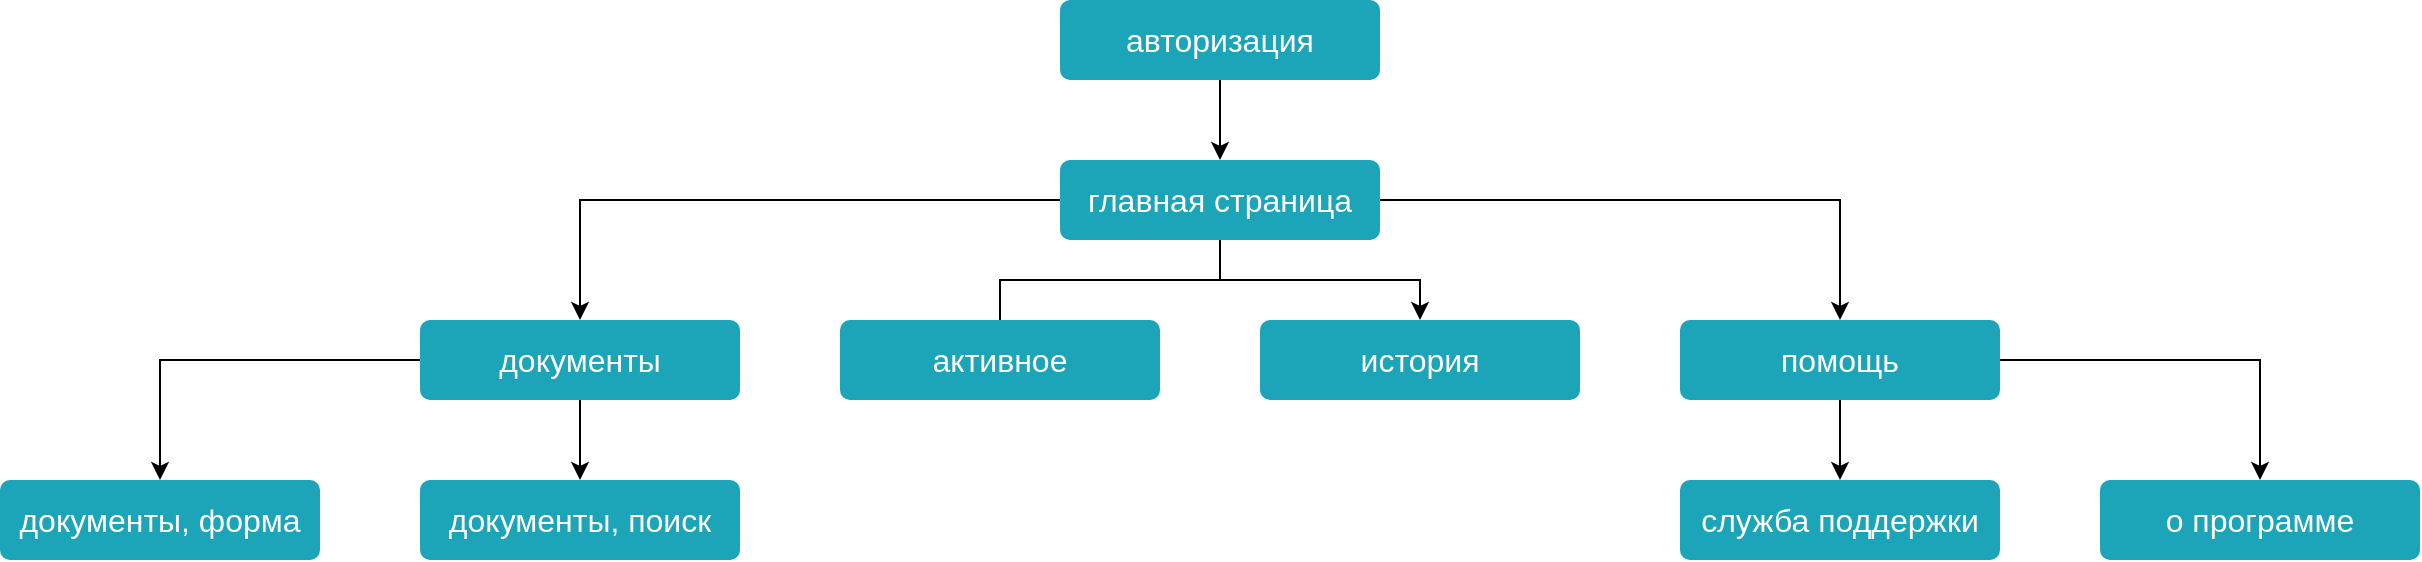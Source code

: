<mxfile version="20.3.0" type="device" pages="4"><diagram id="qqBoPskS1Pm4w6kApWHN" name="структура"><mxGraphModel dx="3095" dy="1254" grid="1" gridSize="10" guides="1" tooltips="1" connect="1" arrows="1" fold="1" page="1" pageScale="1" pageWidth="1169" pageHeight="827" math="0" shadow="0"><root><mxCell id="0"/><mxCell id="1" parent="0"/><mxCell id="UUxPNkXbZXMpqMQuNnV1-1" value="активное" parent="0"/><mxCell id="DI6WJkK1PgKbb--yefOs-13" value="" style="edgeStyle=orthogonalEdgeStyle;rounded=0;orthogonalLoop=1;jettySize=auto;html=1;" edge="1" parent="UUxPNkXbZXMpqMQuNnV1-1" source="DI6WJkK1PgKbb--yefOs-2" target="DI6WJkK1PgKbb--yefOs-4"><mxGeometry relative="1" as="geometry"/></mxCell><mxCell id="DI6WJkK1PgKbb--yefOs-2" value="авторизация" style="html=1;shadow=0;dashed=0;shape=mxgraph.bootstrap.rrect;rSize=5;strokeColor=none;strokeWidth=1;fillColor=#1CA5B8;fontColor=#FFFFFF;whiteSpace=wrap;align=center;verticalAlign=middle;spacingLeft=0;fontStyle=0;fontSize=16;spacing=5;" vertex="1" parent="UUxPNkXbZXMpqMQuNnV1-1"><mxGeometry x="460" y="120" width="160" height="40" as="geometry"/></mxCell><mxCell id="DI6WJkK1PgKbb--yefOs-14" value="" style="edgeStyle=orthogonalEdgeStyle;rounded=0;orthogonalLoop=1;jettySize=auto;html=1;" edge="1" parent="UUxPNkXbZXMpqMQuNnV1-1" source="DI6WJkK1PgKbb--yefOs-4" target="DI6WJkK1PgKbb--yefOs-6"><mxGeometry relative="1" as="geometry"/></mxCell><mxCell id="DI6WJkK1PgKbb--yefOs-15" style="edgeStyle=orthogonalEdgeStyle;rounded=0;orthogonalLoop=1;jettySize=auto;html=1;entryX=0.5;entryY=0.25;entryDx=0;entryDy=0;entryPerimeter=0;" edge="1" parent="UUxPNkXbZXMpqMQuNnV1-1" source="DI6WJkK1PgKbb--yefOs-4" target="DI6WJkK1PgKbb--yefOs-7"><mxGeometry relative="1" as="geometry"/></mxCell><mxCell id="DI6WJkK1PgKbb--yefOs-16" style="edgeStyle=orthogonalEdgeStyle;rounded=0;orthogonalLoop=1;jettySize=auto;html=1;" edge="1" parent="UUxPNkXbZXMpqMQuNnV1-1" source="DI6WJkK1PgKbb--yefOs-4" target="DI6WJkK1PgKbb--yefOs-8"><mxGeometry relative="1" as="geometry"/></mxCell><mxCell id="DI6WJkK1PgKbb--yefOs-17" style="edgeStyle=orthogonalEdgeStyle;rounded=0;orthogonalLoop=1;jettySize=auto;html=1;" edge="1" parent="UUxPNkXbZXMpqMQuNnV1-1" source="DI6WJkK1PgKbb--yefOs-4" target="DI6WJkK1PgKbb--yefOs-5"><mxGeometry relative="1" as="geometry"/></mxCell><mxCell id="DI6WJkK1PgKbb--yefOs-4" value="главная страница" style="html=1;shadow=0;dashed=0;shape=mxgraph.bootstrap.rrect;rSize=5;strokeColor=none;strokeWidth=1;fillColor=#1CA5B8;fontColor=#FFFFFF;whiteSpace=wrap;align=center;verticalAlign=middle;spacingLeft=0;fontStyle=0;fontSize=16;spacing=5;" vertex="1" parent="UUxPNkXbZXMpqMQuNnV1-1"><mxGeometry x="460" y="200" width="160" height="40" as="geometry"/></mxCell><mxCell id="DI6WJkK1PgKbb--yefOs-19" style="edgeStyle=orthogonalEdgeStyle;rounded=0;orthogonalLoop=1;jettySize=auto;html=1;entryX=0.5;entryY=0;entryDx=0;entryDy=0;entryPerimeter=0;" edge="1" parent="UUxPNkXbZXMpqMQuNnV1-1" source="DI6WJkK1PgKbb--yefOs-5" target="DI6WJkK1PgKbb--yefOs-9"><mxGeometry relative="1" as="geometry"/></mxCell><mxCell id="DI6WJkK1PgKbb--yefOs-20" style="edgeStyle=orthogonalEdgeStyle;rounded=0;orthogonalLoop=1;jettySize=auto;html=1;" edge="1" parent="UUxPNkXbZXMpqMQuNnV1-1" source="DI6WJkK1PgKbb--yefOs-5" target="DI6WJkK1PgKbb--yefOs-10"><mxGeometry relative="1" as="geometry"/></mxCell><mxCell id="DI6WJkK1PgKbb--yefOs-5" value="помощь" style="html=1;shadow=0;dashed=0;shape=mxgraph.bootstrap.rrect;rSize=5;strokeColor=none;strokeWidth=1;fillColor=#1CA5B8;fontColor=#FFFFFF;whiteSpace=wrap;align=center;verticalAlign=middle;spacingLeft=0;fontStyle=0;fontSize=16;spacing=5;" vertex="1" parent="UUxPNkXbZXMpqMQuNnV1-1"><mxGeometry x="770" y="280" width="160" height="40" as="geometry"/></mxCell><mxCell id="DI6WJkK1PgKbb--yefOs-6" value="история" style="html=1;shadow=0;dashed=0;shape=mxgraph.bootstrap.rrect;rSize=5;strokeColor=none;strokeWidth=1;fillColor=#1CA5B8;fontColor=#FFFFFF;whiteSpace=wrap;align=center;verticalAlign=middle;spacingLeft=0;fontStyle=0;fontSize=16;spacing=5;" vertex="1" parent="UUxPNkXbZXMpqMQuNnV1-1"><mxGeometry x="560" y="280" width="160" height="40" as="geometry"/></mxCell><mxCell id="DI6WJkK1PgKbb--yefOs-7" value="активное" style="html=1;shadow=0;dashed=0;shape=mxgraph.bootstrap.rrect;rSize=5;strokeColor=none;strokeWidth=1;fillColor=#1CA5B8;fontColor=#FFFFFF;whiteSpace=wrap;align=center;verticalAlign=middle;spacingLeft=0;fontStyle=0;fontSize=16;spacing=5;" vertex="1" parent="UUxPNkXbZXMpqMQuNnV1-1"><mxGeometry x="350" y="280" width="160" height="40" as="geometry"/></mxCell><mxCell id="DI6WJkK1PgKbb--yefOs-21" style="edgeStyle=orthogonalEdgeStyle;rounded=0;orthogonalLoop=1;jettySize=auto;html=1;" edge="1" parent="UUxPNkXbZXMpqMQuNnV1-1" source="DI6WJkK1PgKbb--yefOs-8" target="DI6WJkK1PgKbb--yefOs-11"><mxGeometry relative="1" as="geometry"/></mxCell><mxCell id="DI6WJkK1PgKbb--yefOs-22" style="edgeStyle=orthogonalEdgeStyle;rounded=0;orthogonalLoop=1;jettySize=auto;html=1;" edge="1" parent="UUxPNkXbZXMpqMQuNnV1-1" source="DI6WJkK1PgKbb--yefOs-8" target="DI6WJkK1PgKbb--yefOs-12"><mxGeometry relative="1" as="geometry"/></mxCell><mxCell id="DI6WJkK1PgKbb--yefOs-8" value="документы" style="html=1;shadow=0;dashed=0;shape=mxgraph.bootstrap.rrect;rSize=5;strokeColor=none;strokeWidth=1;fillColor=#1CA5B8;fontColor=#FFFFFF;whiteSpace=wrap;align=center;verticalAlign=middle;spacingLeft=0;fontStyle=0;fontSize=16;spacing=5;" vertex="1" parent="UUxPNkXbZXMpqMQuNnV1-1"><mxGeometry x="140" y="280" width="160" height="40" as="geometry"/></mxCell><mxCell id="DI6WJkK1PgKbb--yefOs-9" value="служба поддержки" style="html=1;shadow=0;dashed=0;shape=mxgraph.bootstrap.rrect;rSize=5;strokeColor=none;strokeWidth=1;fillColor=#1CA5B8;fontColor=#FFFFFF;whiteSpace=wrap;align=center;verticalAlign=middle;spacingLeft=0;fontStyle=0;fontSize=16;spacing=5;" vertex="1" parent="UUxPNkXbZXMpqMQuNnV1-1"><mxGeometry x="770" y="360" width="160" height="40" as="geometry"/></mxCell><mxCell id="DI6WJkK1PgKbb--yefOs-10" value="о программе" style="html=1;shadow=0;dashed=0;shape=mxgraph.bootstrap.rrect;rSize=5;strokeColor=none;strokeWidth=1;fillColor=#1CA5B8;fontColor=#FFFFFF;whiteSpace=wrap;align=center;verticalAlign=middle;spacingLeft=0;fontStyle=0;fontSize=16;spacing=5;" vertex="1" parent="UUxPNkXbZXMpqMQuNnV1-1"><mxGeometry x="980" y="360" width="160" height="40" as="geometry"/></mxCell><mxCell id="DI6WJkK1PgKbb--yefOs-11" value="документы, поиск" style="html=1;shadow=0;dashed=0;shape=mxgraph.bootstrap.rrect;rSize=5;strokeColor=none;strokeWidth=1;fillColor=#1CA5B8;fontColor=#FFFFFF;whiteSpace=wrap;align=center;verticalAlign=middle;spacingLeft=0;fontStyle=0;fontSize=16;spacing=5;" vertex="1" parent="UUxPNkXbZXMpqMQuNnV1-1"><mxGeometry x="140" y="360" width="160" height="40" as="geometry"/></mxCell><mxCell id="DI6WJkK1PgKbb--yefOs-12" value="документы, форма" style="html=1;shadow=0;dashed=0;shape=mxgraph.bootstrap.rrect;rSize=5;strokeColor=none;strokeWidth=1;fillColor=#1CA5B8;fontColor=#FFFFFF;whiteSpace=wrap;align=center;verticalAlign=middle;spacingLeft=0;fontStyle=0;fontSize=16;spacing=5;" vertex="1" parent="UUxPNkXbZXMpqMQuNnV1-1"><mxGeometry x="-70" y="360" width="160" height="40" as="geometry"/></mxCell></root></mxGraphModel></diagram><diagram id="OkmPxzMBkg4cP26xKXwC" name="Все блоки программы"><mxGraphModel dx="1348" dy="878" grid="1" gridSize="10" guides="1" tooltips="1" connect="1" arrows="1" fold="1" page="1" pageScale="1" pageWidth="1169" pageHeight="827" background="#FFFFFF" math="0" shadow="0"><root><mxCell id="0"/><mxCell id="1" style="" parent="0"/><mxCell id="EkNfR-dcNrT0VsUztw0i-1" value="Страница авторизации" style="swimlane;html=1;fontStyle=1;childLayout=stackLayout;horizontal=1;startSize=26;horizontalStack=0;resizeParent=1;resizeLast=0;collapsible=1;marginBottom=0;swimlaneFillColor=#ffffff;align=center;rounded=1;shadow=0;comic=0;labelBackgroundColor=none;strokeWidth=1;fontFamily=Verdana;fontSize=12;fillColor=#000000;fontColor=#ffffff;strokeColor=#432D57;arcSize=21;sketch=0;glass=0;" parent="1" vertex="1"><mxGeometry x="10" y="40" width="170" height="104" as="geometry"><mxRectangle x="350" y="189.95" width="190" height="30" as="alternateBounds"/></mxGeometry></mxCell><mxCell id="EkNfR-dcNrT0VsUztw0i-2" value="войти" style="text;html=1;strokeColor=#d79b00;fillColor=#ffcd28;spacingLeft=4;spacingRight=4;whiteSpace=wrap;overflow=hidden;rotatable=0;points=[[0,0.5],[1,0.5]];portConstraint=eastwest;gradientColor=#ffa500;rounded=0;" parent="EkNfR-dcNrT0VsUztw0i-1" vertex="1"><mxGeometry y="26" width="170" height="26" as="geometry"/></mxCell><mxCell id="EkNfR-dcNrT0VsUztw0i-3" value="зарегистрироваться" style="text;html=1;strokeColor=#d79b00;fillColor=#ffcd28;spacingLeft=4;spacingRight=4;whiteSpace=wrap;overflow=hidden;rotatable=0;points=[[0,0.5],[1,0.5]];portConstraint=eastwest;gradientColor=#ffa500;rounded=0;" parent="EkNfR-dcNrT0VsUztw0i-1" vertex="1"><mxGeometry y="52" width="170" height="26" as="geometry"/></mxCell><mxCell id="EkNfR-dcNrT0VsUztw0i-4" value="о программе" style="text;html=1;strokeColor=#d79b00;fillColor=#ffcd28;spacingLeft=4;spacingRight=4;whiteSpace=wrap;overflow=hidden;rotatable=0;points=[[0,0.5],[1,0.5]];portConstraint=eastwest;gradientColor=#ffa500;rounded=1;" parent="EkNfR-dcNrT0VsUztw0i-1" vertex="1"><mxGeometry y="78" width="170" height="26" as="geometry"/></mxCell><mxCell id="EkNfR-dcNrT0VsUztw0i-5" value="Регистрация" style="swimlane;html=1;fontStyle=1;childLayout=stackLayout;horizontal=1;startSize=26;horizontalStack=0;resizeParent=1;resizeLast=0;collapsible=1;marginBottom=0;swimlaneFillColor=#ffffff;align=center;rounded=1;shadow=0;comic=0;labelBackgroundColor=none;strokeWidth=1;fontFamily=Verdana;fontSize=12;fillColor=#000000;fontColor=#ffffff;strokeColor=#6F0000;" parent="1" vertex="1"><mxGeometry x="480" y="38" width="170" height="156" as="geometry"><mxRectangle x="370" y="140" width="130" height="30" as="alternateBounds"/></mxGeometry></mxCell><mxCell id="EkNfR-dcNrT0VsUztw0i-6" value="ФИО" style="text;html=1;strokeColor=#3A5431;fillColor=#6d8764;spacingLeft=4;spacingRight=4;whiteSpace=wrap;overflow=hidden;rotatable=0;points=[[0,0.5],[1,0.5]];portConstraint=eastwest;fontColor=#000000;" parent="EkNfR-dcNrT0VsUztw0i-5" vertex="1"><mxGeometry y="26" width="170" height="26" as="geometry"/></mxCell><mxCell id="EkNfR-dcNrT0VsUztw0i-7" value="Подразделение" style="text;html=1;strokeColor=#3A5431;fillColor=#6d8764;spacingLeft=4;spacingRight=4;whiteSpace=wrap;overflow=hidden;rotatable=0;points=[[0,0.5],[1,0.5]];portConstraint=eastwest;fontColor=#000000;" parent="EkNfR-dcNrT0VsUztw0i-5" vertex="1"><mxGeometry y="52" width="170" height="26" as="geometry"/></mxCell><mxCell id="EkNfR-dcNrT0VsUztw0i-8" value="доп.данные" style="text;html=1;strokeColor=#3A5431;fillColor=#6d8764;spacingLeft=4;spacingRight=4;whiteSpace=wrap;overflow=hidden;rotatable=0;points=[[0,0.5],[1,0.5]];portConstraint=eastwest;fontColor=#000000;" parent="EkNfR-dcNrT0VsUztw0i-5" vertex="1"><mxGeometry y="78" width="170" height="26" as="geometry"/></mxCell><mxCell id="EkNfR-dcNrT0VsUztw0i-9" value="отправить" style="text;html=1;strokeColor=#d79b00;fillColor=#ffcd28;spacingLeft=4;spacingRight=4;whiteSpace=wrap;overflow=hidden;rotatable=0;points=[[0,0.5],[1,0.5]];portConstraint=eastwest;gradientColor=#ffa500;rounded=1;" parent="EkNfR-dcNrT0VsUztw0i-5" vertex="1"><mxGeometry y="104" width="170" height="26" as="geometry"/></mxCell><mxCell id="EkNfR-dcNrT0VsUztw0i-10" value="назад" style="text;html=1;strokeColor=#d79b00;fillColor=#ffcd28;spacingLeft=4;spacingRight=4;whiteSpace=wrap;overflow=hidden;rotatable=0;points=[[0,0.5],[1,0.5]];portConstraint=eastwest;gradientColor=#ffa500;" parent="EkNfR-dcNrT0VsUztw0i-5" vertex="1"><mxGeometry y="130" width="170" height="26" as="geometry"/></mxCell><mxCell id="EkNfR-dcNrT0VsUztw0i-11" value="Войти" style="swimlane;html=1;fontStyle=1;childLayout=stackLayout;horizontal=1;startSize=26;fillColor=#000000;horizontalStack=0;resizeParent=1;resizeLast=0;collapsible=1;marginBottom=0;swimlaneFillColor=#ffffff;align=center;rounded=1;shadow=0;comic=0;labelBackgroundColor=none;strokeWidth=1;fontFamily=Verdana;fontSize=12;fontColor=#ffffff;strokeColor=#432D57;" parent="1" vertex="1"><mxGeometry x="260" y="40" width="170" height="154" as="geometry"/></mxCell><mxCell id="EkNfR-dcNrT0VsUztw0i-12" value="логин" style="text;html=1;strokeColor=#3A5431;fillColor=#6d8764;spacingLeft=4;spacingRight=4;whiteSpace=wrap;overflow=hidden;rotatable=0;points=[[0,0.5],[1,0.5]];portConstraint=eastwest;fontColor=#000000;" parent="EkNfR-dcNrT0VsUztw0i-11" vertex="1"><mxGeometry y="26" width="170" height="26" as="geometry"/></mxCell><mxCell id="EkNfR-dcNrT0VsUztw0i-13" value="пароль" style="text;html=1;strokeColor=#3A5431;fillColor=#6d8764;spacingLeft=4;spacingRight=4;whiteSpace=wrap;overflow=hidden;rotatable=0;points=[[0,0.5],[1,0.5]];portConstraint=eastwest;fontColor=#000000;" parent="EkNfR-dcNrT0VsUztw0i-11" vertex="1"><mxGeometry y="52" width="170" height="28" as="geometry"/></mxCell><mxCell id="EkNfR-dcNrT0VsUztw0i-14" value="войти" style="text;html=1;strokeColor=#d79b00;fillColor=#ffcd28;spacingLeft=4;spacingRight=4;whiteSpace=wrap;overflow=hidden;rotatable=0;points=[[0,0.5],[1,0.5]];portConstraint=eastwest;gradientColor=#ffa500;" parent="EkNfR-dcNrT0VsUztw0i-11" vertex="1"><mxGeometry y="80" width="170" height="24" as="geometry"/></mxCell><mxCell id="EkNfR-dcNrT0VsUztw0i-15" value="восстановить доступ" style="text;html=1;strokeColor=#d79b00;fillColor=#ffcd28;spacingLeft=4;spacingRight=4;whiteSpace=wrap;overflow=hidden;rotatable=0;points=[[0,0.5],[1,0.5]];portConstraint=eastwest;gradientColor=#ffa500;rounded=1;" parent="EkNfR-dcNrT0VsUztw0i-11" vertex="1"><mxGeometry y="104" width="170" height="24" as="geometry"/></mxCell><mxCell id="EkNfR-dcNrT0VsUztw0i-16" value="назад" style="text;html=1;strokeColor=#d79b00;fillColor=#ffcd28;spacingLeft=4;spacingRight=4;whiteSpace=wrap;overflow=hidden;rotatable=0;points=[[0,0.5],[1,0.5]];portConstraint=eastwest;gradientColor=#ffa500;" parent="EkNfR-dcNrT0VsUztw0i-11" vertex="1"><mxGeometry y="128" width="170" height="26" as="geometry"/></mxCell><mxCell id="EkNfR-dcNrT0VsUztw0i-17" value="О программе" style="swimlane;html=1;fontStyle=1;childLayout=stackLayout;horizontal=1;startSize=26;fillColor=#000000;horizontalStack=0;resizeParent=1;resizeLast=0;collapsible=1;marginBottom=0;swimlaneFillColor=#ffffff;align=center;rounded=1;shadow=0;comic=0;labelBackgroundColor=none;strokeWidth=1;fontFamily=Verdana;fontSize=12;fontColor=#ffffff;strokeColor=#432D57;" parent="1" vertex="1"><mxGeometry x="690" y="40" width="170" height="104" as="geometry"/></mxCell><mxCell id="EkNfR-dcNrT0VsUztw0i-18" value="описание программы" style="text;html=1;strokeColor=#3A5431;fillColor=#6d8764;spacingLeft=4;spacingRight=4;whiteSpace=wrap;overflow=hidden;rotatable=0;points=[[0,0.5],[1,0.5]];portConstraint=eastwest;fontColor=#000000;" parent="EkNfR-dcNrT0VsUztw0i-17" vertex="1"><mxGeometry y="26" width="170" height="26" as="geometry"/></mxCell><mxCell id="EkNfR-dcNrT0VsUztw0i-19" value="поддержка" style="text;html=1;strokeColor=#d79b00;fillColor=#ffcd28;spacingLeft=4;spacingRight=4;whiteSpace=wrap;overflow=hidden;rotatable=0;points=[[0,0.5],[1,0.5]];portConstraint=eastwest;gradientColor=#ffa500;rounded=0;" parent="EkNfR-dcNrT0VsUztw0i-17" vertex="1"><mxGeometry y="52" width="170" height="26" as="geometry"/></mxCell><mxCell id="EkNfR-dcNrT0VsUztw0i-20" value="назад" style="text;html=1;strokeColor=#d79b00;fillColor=#ffcd28;spacingLeft=4;spacingRight=4;whiteSpace=wrap;overflow=hidden;rotatable=0;points=[[0,0.5],[1,0.5]];portConstraint=eastwest;gradientColor=#ffa500;rounded=1;" parent="EkNfR-dcNrT0VsUztw0i-17" vertex="1"><mxGeometry y="78" width="170" height="26" as="geometry"/></mxCell><mxCell id="EkNfR-dcNrT0VsUztw0i-21" value="Главная страница" style="swimlane;html=1;fontStyle=1;childLayout=stackLayout;horizontal=1;startSize=26;fillColor=#000000;horizontalStack=0;resizeParent=1;resizeLast=0;collapsible=1;marginBottom=0;swimlaneFillColor=#ffffff;align=center;rounded=1;shadow=0;comic=0;labelBackgroundColor=none;strokeWidth=1;fontFamily=Verdana;fontSize=12;fontColor=#ffffff;strokeColor=#432D57;" parent="1" vertex="1"><mxGeometry x="310" y="516" width="170" height="156" as="geometry"><mxRectangle x="150" y="300" width="160" height="30" as="alternateBounds"/></mxGeometry></mxCell><mxCell id="EkNfR-dcNrT0VsUztw0i-22" value="профиль" style="text;html=1;strokeColor=#3A5431;fillColor=#6d8764;spacingLeft=4;spacingRight=4;whiteSpace=wrap;overflow=hidden;rotatable=0;points=[[0,0.5],[1,0.5]];portConstraint=eastwest;fontColor=#000000;" parent="EkNfR-dcNrT0VsUztw0i-21" vertex="1"><mxGeometry y="26" width="170" height="26" as="geometry"/></mxCell><mxCell id="EkNfR-dcNrT0VsUztw0i-23" value="свернуть профиль" style="text;html=1;strokeColor=#d79b00;fillColor=#ffcd28;spacingLeft=4;spacingRight=4;whiteSpace=wrap;overflow=hidden;rotatable=0;points=[[0,0.5],[1,0.5]];portConstraint=eastwest;gradientColor=#ffa500;" parent="EkNfR-dcNrT0VsUztw0i-21" vertex="1"><mxGeometry y="52" width="170" height="26" as="geometry"/></mxCell><mxCell id="EkNfR-dcNrT0VsUztw0i-24" value="создать" style="text;html=1;strokeColor=#d79b00;fillColor=#ffcd28;spacingLeft=4;spacingRight=4;whiteSpace=wrap;overflow=hidden;rotatable=0;points=[[0,0.5],[1,0.5]];portConstraint=eastwest;gradientColor=#ffa500;" parent="EkNfR-dcNrT0VsUztw0i-21" vertex="1"><mxGeometry y="78" width="170" height="26" as="geometry"/></mxCell><mxCell id="EkNfR-dcNrT0VsUztw0i-25" value="активное" style="text;html=1;strokeColor=#d79b00;fillColor=#ffcd28;spacingLeft=4;spacingRight=4;whiteSpace=wrap;overflow=hidden;rotatable=0;points=[[0,0.5],[1,0.5]];portConstraint=eastwest;gradientColor=#ffa500;" parent="EkNfR-dcNrT0VsUztw0i-21" vertex="1"><mxGeometry y="104" width="170" height="26" as="geometry"/></mxCell><mxCell id="EkNfR-dcNrT0VsUztw0i-26" value="архив" style="text;html=1;strokeColor=#d79b00;fillColor=#ffcd28;spacingLeft=4;spacingRight=4;whiteSpace=wrap;overflow=hidden;rotatable=0;points=[[0,0.5],[1,0.5]];portConstraint=eastwest;gradientColor=#ffa500;rounded=1;" parent="EkNfR-dcNrT0VsUztw0i-21" vertex="1"><mxGeometry y="130" width="170" height="26" as="geometry"/></mxCell><mxCell id="EkNfR-dcNrT0VsUztw0i-27" value="Активное" style="swimlane;html=1;fontStyle=1;childLayout=stackLayout;horizontal=1;startSize=26;fillColor=#000000;horizontalStack=0;resizeParent=1;resizeLast=0;collapsible=1;marginBottom=0;swimlaneFillColor=#ffffff;align=center;rounded=1;shadow=0;comic=0;labelBackgroundColor=none;strokeWidth=1;fontFamily=Verdana;fontSize=12;fontColor=#ffffff;strokeColor=#432D57;" parent="1" vertex="1"><mxGeometry x="515" y="438" width="170" height="130" as="geometry"/></mxCell><mxCell id="EkNfR-dcNrT0VsUztw0i-28" value="профиль" style="text;html=1;strokeColor=#3A5431;fillColor=#6d8764;spacingLeft=4;spacingRight=4;whiteSpace=wrap;overflow=hidden;rotatable=0;points=[[0,0.5],[1,0.5]];portConstraint=eastwest;fontColor=#000000;" parent="EkNfR-dcNrT0VsUztw0i-27" vertex="1"><mxGeometry y="26" width="170" height="26" as="geometry"/></mxCell><mxCell id="EkNfR-dcNrT0VsUztw0i-29" value="свернуть профиль" style="text;html=1;strokeColor=#d79b00;fillColor=#ffcd28;spacingLeft=4;spacingRight=4;whiteSpace=wrap;overflow=hidden;rotatable=0;points=[[0,0.5],[1,0.5]];portConstraint=eastwest;gradientColor=#ffa500;" parent="EkNfR-dcNrT0VsUztw0i-27" vertex="1"><mxGeometry y="52" width="170" height="26" as="geometry"/></mxCell><mxCell id="EkNfR-dcNrT0VsUztw0i-30" value="фильтр-поиск" style="text;html=1;strokeColor=#d79b00;fillColor=#ffcd28;spacingLeft=4;spacingRight=4;whiteSpace=wrap;overflow=hidden;rotatable=0;points=[[0,0.5],[1,0.5]];portConstraint=eastwest;gradientColor=#ffa500;rounded=0;" parent="EkNfR-dcNrT0VsUztw0i-27" vertex="1"><mxGeometry y="78" width="170" height="26" as="geometry"/></mxCell><mxCell id="EkNfR-dcNrT0VsUztw0i-31" value="назад" style="text;html=1;strokeColor=#d79b00;fillColor=#ffcd28;spacingLeft=4;spacingRight=4;whiteSpace=wrap;overflow=hidden;rotatable=0;points=[[0,0.5],[1,0.5]];portConstraint=eastwest;gradientColor=#ffa500;rounded=1;" parent="EkNfR-dcNrT0VsUztw0i-27" vertex="1"><mxGeometry y="104" width="170" height="26" as="geometry"/></mxCell><mxCell id="EkNfR-dcNrT0VsUztw0i-32" value="Архив" style="swimlane;html=1;fontStyle=1;childLayout=stackLayout;horizontal=1;startSize=26;fillColor=#000000;horizontalStack=0;resizeParent=1;resizeLast=0;collapsible=1;marginBottom=0;swimlaneFillColor=#ffffff;align=center;rounded=1;shadow=0;comic=0;labelBackgroundColor=none;strokeWidth=1;fontFamily=Verdana;fontSize=12;fontColor=#ffffff;strokeColor=#432D57;" parent="1" vertex="1"><mxGeometry x="515" y="594" width="170" height="130" as="geometry"/></mxCell><mxCell id="EkNfR-dcNrT0VsUztw0i-33" value="профиль" style="text;html=1;strokeColor=#3A5431;fillColor=#6d8764;spacingLeft=4;spacingRight=4;whiteSpace=wrap;overflow=hidden;rotatable=0;points=[[0,0.5],[1,0.5]];portConstraint=eastwest;fontColor=#000000;" parent="EkNfR-dcNrT0VsUztw0i-32" vertex="1"><mxGeometry y="26" width="170" height="26" as="geometry"/></mxCell><mxCell id="EkNfR-dcNrT0VsUztw0i-34" value="свернуть профиль" style="text;html=1;strokeColor=#d79b00;fillColor=#ffcd28;spacingLeft=4;spacingRight=4;whiteSpace=wrap;overflow=hidden;rotatable=0;points=[[0,0.5],[1,0.5]];portConstraint=eastwest;gradientColor=#ffa500;" parent="EkNfR-dcNrT0VsUztw0i-32" vertex="1"><mxGeometry y="52" width="170" height="26" as="geometry"/></mxCell><mxCell id="EkNfR-dcNrT0VsUztw0i-35" value="фильтр-поиск" style="text;html=1;strokeColor=#d79b00;fillColor=#ffcd28;spacingLeft=4;spacingRight=4;whiteSpace=wrap;overflow=hidden;rotatable=0;points=[[0,0.5],[1,0.5]];portConstraint=eastwest;gradientColor=#ffa500;" parent="EkNfR-dcNrT0VsUztw0i-32" vertex="1"><mxGeometry y="78" width="170" height="26" as="geometry"/></mxCell><mxCell id="EkNfR-dcNrT0VsUztw0i-36" value="назад" style="text;html=1;strokeColor=#d79b00;fillColor=#ffcd28;spacingLeft=4;spacingRight=4;whiteSpace=wrap;overflow=hidden;rotatable=0;points=[[0,0.5],[1,0.5]];portConstraint=eastwest;gradientColor=#ffa500;rounded=1;" parent="EkNfR-dcNrT0VsUztw0i-32" vertex="1"><mxGeometry y="104" width="170" height="26" as="geometry"/></mxCell><mxCell id="EkNfR-dcNrT0VsUztw0i-37" value="Создать" style="swimlane;html=1;fontStyle=1;childLayout=stackLayout;horizontal=1;startSize=26;fillColor=#000000;horizontalStack=0;resizeParent=1;resizeLast=0;collapsible=1;marginBottom=0;swimlaneFillColor=#ffffff;align=center;rounded=1;shadow=0;comic=0;labelBackgroundColor=none;strokeWidth=1;fontFamily=Verdana;fontSize=12;fontColor=#ffffff;strokeColor=#432D57;" parent="1" vertex="1"><mxGeometry x="750" y="480" width="170" height="156" as="geometry"><mxRectangle x="320" y="240" width="100" height="30" as="alternateBounds"/></mxGeometry></mxCell><mxCell id="EkNfR-dcNrT0VsUztw0i-38" value="профиль" style="text;html=1;strokeColor=#3A5431;fillColor=#6d8764;spacingLeft=4;spacingRight=4;whiteSpace=wrap;overflow=hidden;rotatable=0;points=[[0,0.5],[1,0.5]];portConstraint=eastwest;fontColor=#000000;" parent="EkNfR-dcNrT0VsUztw0i-37" vertex="1"><mxGeometry y="26" width="170" height="26" as="geometry"/></mxCell><mxCell id="EkNfR-dcNrT0VsUztw0i-39" value="свернуть профиль" style="text;html=1;strokeColor=#d79b00;fillColor=#ffcd28;spacingLeft=4;spacingRight=4;whiteSpace=wrap;overflow=hidden;rotatable=0;points=[[0,0.5],[1,0.5]];portConstraint=eastwest;gradientColor=#ffa500;" parent="EkNfR-dcNrT0VsUztw0i-37" vertex="1"><mxGeometry y="52" width="170" height="26" as="geometry"/></mxCell><mxCell id="EkNfR-dcNrT0VsUztw0i-40" value="новый документ" style="text;html=1;strokeColor=#d79b00;fillColor=#ffcd28;spacingLeft=4;spacingRight=4;whiteSpace=wrap;overflow=hidden;rotatable=0;points=[[0,0.5],[1,0.5]];portConstraint=eastwest;gradientColor=#ffa500;" parent="EkNfR-dcNrT0VsUztw0i-37" vertex="1"><mxGeometry y="78" width="170" height="26" as="geometry"/></mxCell><mxCell id="EkNfR-dcNrT0VsUztw0i-41" value="новый обьект" style="text;html=1;strokeColor=#d79b00;fillColor=#ffcd28;spacingLeft=4;spacingRight=4;whiteSpace=wrap;overflow=hidden;rotatable=0;points=[[0,0.5],[1,0.5]];portConstraint=eastwest;gradientColor=#ffa500;rounded=0;" parent="EkNfR-dcNrT0VsUztw0i-37" vertex="1"><mxGeometry y="104" width="170" height="26" as="geometry"/></mxCell><mxCell id="EkNfR-dcNrT0VsUztw0i-42" value="назад" style="text;html=1;strokeColor=#d79b00;fillColor=#ffcd28;spacingLeft=4;spacingRight=4;whiteSpace=wrap;overflow=hidden;rotatable=0;points=[[0,0.5],[1,0.5]];portConstraint=eastwest;gradientColor=#ffa500;rounded=1;" parent="EkNfR-dcNrT0VsUztw0i-37" vertex="1"><mxGeometry y="130" width="170" height="26" as="geometry"/></mxCell><mxCell id="EkNfR-dcNrT0VsUztw0i-43" value="Новый документ" style="swimlane;html=1;fontStyle=1;childLayout=stackLayout;horizontal=1;startSize=26;fillColor=#000000;horizontalStack=0;resizeParent=1;resizeLast=0;collapsible=1;marginBottom=0;swimlaneFillColor=#ffffff;align=center;rounded=1;shadow=0;comic=0;labelBackgroundColor=none;strokeWidth=1;fontFamily=Verdana;fontSize=12;fontColor=#ffffff;strokeColor=#432D57;" parent="1" vertex="1"><mxGeometry x="1000.004" y="470" width="188.889" height="130" as="geometry"/></mxCell><mxCell id="EkNfR-dcNrT0VsUztw0i-44" value="профиль" style="text;html=1;strokeColor=#3A5431;fillColor=#6d8764;spacingLeft=4;spacingRight=4;whiteSpace=wrap;overflow=hidden;rotatable=0;points=[[0,0.5],[1,0.5]];portConstraint=eastwest;fontColor=#000000;" parent="EkNfR-dcNrT0VsUztw0i-43" vertex="1"><mxGeometry y="26" width="188.889" height="26" as="geometry"/></mxCell><mxCell id="EkNfR-dcNrT0VsUztw0i-45" value="свернуть профиль" style="text;html=1;strokeColor=#d79b00;fillColor=#ffcd28;spacingLeft=4;spacingRight=4;whiteSpace=wrap;overflow=hidden;rotatable=0;points=[[0,0.5],[1,0.5]];portConstraint=eastwest;gradientColor=#ffa500;" parent="EkNfR-dcNrT0VsUztw0i-43" vertex="1"><mxGeometry y="52" width="188.889" height="26" as="geometry"/></mxCell><mxCell id="EkNfR-dcNrT0VsUztw0i-46" value="форма" style="text;html=1;strokeColor=#3A5431;fillColor=#6d8764;spacingLeft=4;spacingRight=4;whiteSpace=wrap;overflow=hidden;rotatable=0;points=[[0,0.5],[1,0.5]];portConstraint=eastwest;fontColor=#000000;" parent="EkNfR-dcNrT0VsUztw0i-43" vertex="1"><mxGeometry y="78" width="188.889" height="26" as="geometry"/></mxCell><mxCell id="EkNfR-dcNrT0VsUztw0i-47" value="создать" style="text;html=1;strokeColor=#d79b00;fillColor=#ffcd28;spacingLeft=4;spacingRight=4;whiteSpace=wrap;overflow=hidden;rotatable=0;points=[[0,0.5],[1,0.5]];portConstraint=eastwest;gradientColor=#ffa500;" parent="EkNfR-dcNrT0VsUztw0i-43" vertex="1"><mxGeometry y="104" width="188.889" height="26" as="geometry"/></mxCell><mxCell id="EkNfR-dcNrT0VsUztw0i-48" value="новый объект" style="swimlane;html=1;fontStyle=1;childLayout=stackLayout;horizontal=1;startSize=26;fillColor=#000000;horizontalStack=0;resizeParent=1;resizeLast=0;collapsible=1;marginBottom=0;swimlaneFillColor=#ffffff;align=center;rounded=1;shadow=0;comic=0;labelBackgroundColor=none;strokeWidth=1;fontFamily=Verdana;fontSize=12;fontColor=#ffffff;strokeColor=#432D57;" parent="1" vertex="1"><mxGeometry x="1000.004" y="250" width="188.889" height="156" as="geometry"/></mxCell><mxCell id="EkNfR-dcNrT0VsUztw0i-49" value="профиль" style="text;html=1;strokeColor=#3A5431;fillColor=#6d8764;spacingLeft=4;spacingRight=4;whiteSpace=wrap;overflow=hidden;rotatable=0;points=[[0,0.5],[1,0.5]];portConstraint=eastwest;fontColor=#000000;" parent="EkNfR-dcNrT0VsUztw0i-48" vertex="1"><mxGeometry y="26" width="188.889" height="26" as="geometry"/></mxCell><mxCell id="EkNfR-dcNrT0VsUztw0i-50" value="свернуть профиль" style="text;html=1;strokeColor=#d79b00;fillColor=#ffcd28;spacingLeft=4;spacingRight=4;whiteSpace=wrap;overflow=hidden;rotatable=0;points=[[0,0.5],[1,0.5]];portConstraint=eastwest;gradientColor=#ffa500;" parent="EkNfR-dcNrT0VsUztw0i-48" vertex="1"><mxGeometry y="52" width="188.889" height="26" as="geometry"/></mxCell><mxCell id="EkNfR-dcNrT0VsUztw0i-51" value="форма" style="text;html=1;strokeColor=#3A5431;fillColor=#6d8764;spacingLeft=4;spacingRight=4;whiteSpace=wrap;overflow=hidden;rotatable=0;points=[[0,0.5],[1,0.5]];portConstraint=eastwest;fontColor=#000000;gradientColor=none;" parent="EkNfR-dcNrT0VsUztw0i-48" vertex="1"><mxGeometry y="78" width="188.889" height="26" as="geometry"/></mxCell><mxCell id="EkNfR-dcNrT0VsUztw0i-52" value="создать" style="text;html=1;strokeColor=#d79b00;fillColor=#ffcd28;spacingLeft=4;spacingRight=4;whiteSpace=wrap;overflow=hidden;rotatable=0;points=[[0,0.5],[1,0.5]];portConstraint=eastwest;gradientColor=#ffa500;" parent="EkNfR-dcNrT0VsUztw0i-48" vertex="1"><mxGeometry y="104" width="188.889" height="26" as="geometry"/></mxCell><mxCell id="EkNfR-dcNrT0VsUztw0i-53" value="назад" style="text;html=1;strokeColor=#d79b00;fillColor=#ffcd28;spacingLeft=4;spacingRight=4;whiteSpace=wrap;overflow=hidden;rotatable=0;points=[[0,0.5],[1,0.5]];portConstraint=eastwest;gradientColor=#ffa500;rounded=1;" parent="EkNfR-dcNrT0VsUztw0i-48" vertex="1"><mxGeometry y="130" width="188.889" height="26" as="geometry"/></mxCell><mxCell id="EkNfR-dcNrT0VsUztw0i-60" value="Восстановить доступ" style="swimlane;html=1;fontStyle=1;childLayout=stackLayout;horizontal=1;startSize=26;fillColor=#000000;horizontalStack=0;resizeParent=1;resizeLast=0;collapsible=1;marginBottom=0;swimlaneFillColor=#ffffff;align=center;rounded=1;shadow=0;comic=0;labelBackgroundColor=none;strokeWidth=1;fontFamily=Verdana;fontSize=12;fontColor=#ffffff;strokeColor=#432D57;" parent="1" vertex="1"><mxGeometry x="100" y="560" width="170" height="130" as="geometry"/></mxCell><mxCell id="EkNfR-dcNrT0VsUztw0i-61" value="ФИО" style="text;html=1;strokeColor=#3A5431;fillColor=#6d8764;spacingLeft=4;spacingRight=4;whiteSpace=wrap;overflow=hidden;rotatable=0;points=[[0,0.5],[1,0.5]];portConstraint=eastwest;fontColor=#000000;" parent="EkNfR-dcNrT0VsUztw0i-60" vertex="1"><mxGeometry y="26" width="170" height="26" as="geometry"/></mxCell><mxCell id="EkNfR-dcNrT0VsUztw0i-62" value="таб.номер" style="text;html=1;strokeColor=#3A5431;fillColor=#6d8764;spacingLeft=4;spacingRight=4;whiteSpace=wrap;overflow=hidden;rotatable=0;points=[[0,0.5],[1,0.5]];portConstraint=eastwest;fontColor=#000000;" parent="EkNfR-dcNrT0VsUztw0i-60" vertex="1"><mxGeometry y="52" width="170" height="28" as="geometry"/></mxCell><mxCell id="EkNfR-dcNrT0VsUztw0i-63" value="отправить" style="text;html=1;strokeColor=#d79b00;fillColor=#ffcd28;spacingLeft=4;spacingRight=4;whiteSpace=wrap;overflow=hidden;rotatable=0;points=[[0,0.5],[1,0.5]];portConstraint=eastwest;gradientColor=#ffa500;" parent="EkNfR-dcNrT0VsUztw0i-60" vertex="1"><mxGeometry y="80" width="170" height="24" as="geometry"/></mxCell><mxCell id="EkNfR-dcNrT0VsUztw0i-65" value="назад" style="text;html=1;strokeColor=#d79b00;fillColor=#ffcd28;spacingLeft=4;spacingRight=4;whiteSpace=wrap;overflow=hidden;rotatable=0;points=[[0,0.5],[1,0.5]];portConstraint=eastwest;gradientColor=#ffa500;" parent="EkNfR-dcNrT0VsUztw0i-60" vertex="1"><mxGeometry y="104" width="170" height="26" as="geometry"/></mxCell><mxCell id="pV6yUFN4GVtwUTCz9K9W-1" value="Связь" parent="0"/></root></mxGraphModel></diagram><diagram id="b5jTI57t24XSjJOxfian" name="Авторизация"><mxGraphModel dx="1348" dy="878" grid="0" gridSize="10" guides="1" tooltips="1" connect="1" arrows="1" fold="1" page="1" pageScale="1" pageWidth="1169" pageHeight="827" math="0" shadow="0"><root><mxCell id="0"/><mxCell id="1" parent="0"/><mxCell id="lwy7x8JIr1IvDuRHk7dA-23" value="слой авторизации" parent="0"/><mxCell id="seNjxD811hpYEb4UrXMy-1" style="edgeStyle=orthogonalEdgeStyle;rounded=0;orthogonalLoop=1;jettySize=auto;html=1;exitX=0.5;exitY=0;exitDx=0;exitDy=0;entryX=0.5;entryY=0;entryDx=0;entryDy=0;" parent="lwy7x8JIr1IvDuRHk7dA-23" source="lwy7x8JIr1IvDuRHk7dA-24" target="lwy7x8JIr1IvDuRHk7dA-34" edge="1"><mxGeometry relative="1" as="geometry"/></mxCell><mxCell id="lwy7x8JIr1IvDuRHk7dA-24" value="Страница авторизации" style="swimlane;html=1;fontStyle=1;childLayout=stackLayout;horizontal=1;startSize=26;horizontalStack=0;resizeParent=1;resizeLast=0;collapsible=1;marginBottom=0;swimlaneFillColor=#ffffff;align=center;rounded=1;shadow=0;comic=0;labelBackgroundColor=none;strokeWidth=1;fontFamily=Verdana;fontSize=12;fillColor=#000000;fontColor=#ffffff;strokeColor=#432D57;arcSize=21;sketch=0;glass=0;" parent="lwy7x8JIr1IvDuRHk7dA-23" vertex="1"><mxGeometry x="80" y="80" width="170" height="104" as="geometry"><mxRectangle x="350" y="189.95" width="190" height="30" as="alternateBounds"/></mxGeometry></mxCell><mxCell id="lwy7x8JIr1IvDuRHk7dA-25" value="войти" style="text;html=1;strokeColor=#d79b00;fillColor=#ffcd28;spacingLeft=4;spacingRight=4;whiteSpace=wrap;overflow=hidden;rotatable=0;points=[[0,0.5],[1,0.5]];portConstraint=eastwest;gradientColor=#ffa500;rounded=0;" parent="lwy7x8JIr1IvDuRHk7dA-24" vertex="1"><mxGeometry y="26" width="170" height="26" as="geometry"/></mxCell><mxCell id="lwy7x8JIr1IvDuRHk7dA-26" value="зарегистрироваться" style="text;html=1;strokeColor=#d79b00;fillColor=#ffcd28;spacingLeft=4;spacingRight=4;whiteSpace=wrap;overflow=hidden;rotatable=0;points=[[0,0.5],[1,0.5]];portConstraint=eastwest;gradientColor=#ffa500;rounded=0;" parent="lwy7x8JIr1IvDuRHk7dA-24" vertex="1"><mxGeometry y="52" width="170" height="26" as="geometry"/></mxCell><mxCell id="lwy7x8JIr1IvDuRHk7dA-27" value="о программе" style="text;html=1;strokeColor=#d79b00;fillColor=#ffcd28;spacingLeft=4;spacingRight=4;whiteSpace=wrap;overflow=hidden;rotatable=0;points=[[0,0.5],[1,0.5]];portConstraint=eastwest;gradientColor=#ffa500;rounded=1;" parent="lwy7x8JIr1IvDuRHk7dA-24" vertex="1"><mxGeometry y="78" width="170" height="26" as="geometry"/></mxCell><mxCell id="seNjxD811hpYEb4UrXMy-3" style="edgeStyle=orthogonalEdgeStyle;rounded=0;orthogonalLoop=1;jettySize=auto;html=1;exitX=0.5;exitY=0;exitDx=0;exitDy=0;entryX=0.5;entryY=0;entryDx=0;entryDy=0;" parent="lwy7x8JIr1IvDuRHk7dA-23" source="lwy7x8JIr1IvDuRHk7dA-28" target="lwy7x8JIr1IvDuRHk7dA-40" edge="1"><mxGeometry relative="1" as="geometry"><Array as="points"><mxPoint x="645" y="60"/><mxPoint x="885" y="60"/></Array></mxGeometry></mxCell><mxCell id="lwy7x8JIr1IvDuRHk7dA-28" value="Регистрация" style="swimlane;html=1;fontStyle=1;childLayout=stackLayout;horizontal=1;startSize=26;horizontalStack=0;resizeParent=1;resizeLast=0;collapsible=1;marginBottom=0;swimlaneFillColor=#ffffff;align=center;rounded=1;shadow=0;comic=0;labelBackgroundColor=none;strokeWidth=1;fontFamily=Verdana;fontSize=12;fillColor=#000000;fontColor=#ffffff;strokeColor=#6F0000;" parent="lwy7x8JIr1IvDuRHk7dA-23" vertex="1"><mxGeometry x="560" y="78" width="170" height="156" as="geometry"><mxRectangle x="370" y="140" width="130" height="30" as="alternateBounds"/></mxGeometry></mxCell><mxCell id="lwy7x8JIr1IvDuRHk7dA-29" value="ФИО" style="text;html=1;strokeColor=#3A5431;fillColor=#6d8764;spacingLeft=4;spacingRight=4;whiteSpace=wrap;overflow=hidden;rotatable=0;points=[[0,0.5],[1,0.5]];portConstraint=eastwest;fontColor=#000000;" parent="lwy7x8JIr1IvDuRHk7dA-28" vertex="1"><mxGeometry y="26" width="170" height="26" as="geometry"/></mxCell><mxCell id="lwy7x8JIr1IvDuRHk7dA-30" value="Подразделение" style="text;html=1;strokeColor=#3A5431;fillColor=#6d8764;spacingLeft=4;spacingRight=4;whiteSpace=wrap;overflow=hidden;rotatable=0;points=[[0,0.5],[1,0.5]];portConstraint=eastwest;fontColor=#000000;" parent="lwy7x8JIr1IvDuRHk7dA-28" vertex="1"><mxGeometry y="52" width="170" height="26" as="geometry"/></mxCell><mxCell id="lwy7x8JIr1IvDuRHk7dA-31" value="доп.данные" style="text;html=1;strokeColor=#3A5431;fillColor=#6d8764;spacingLeft=4;spacingRight=4;whiteSpace=wrap;overflow=hidden;rotatable=0;points=[[0,0.5],[1,0.5]];portConstraint=eastwest;fontColor=#000000;" parent="lwy7x8JIr1IvDuRHk7dA-28" vertex="1"><mxGeometry y="78" width="170" height="26" as="geometry"/></mxCell><mxCell id="lwy7x8JIr1IvDuRHk7dA-32" value="отправить" style="text;html=1;strokeColor=#d79b00;fillColor=#ffcd28;spacingLeft=4;spacingRight=4;whiteSpace=wrap;overflow=hidden;rotatable=0;points=[[0,0.5],[1,0.5]];portConstraint=eastwest;gradientColor=#ffa500;rounded=1;" parent="lwy7x8JIr1IvDuRHk7dA-28" vertex="1"><mxGeometry y="104" width="170" height="26" as="geometry"/></mxCell><mxCell id="lwy7x8JIr1IvDuRHk7dA-33" value="назад" style="text;html=1;strokeColor=#d79b00;fillColor=#ffcd28;spacingLeft=4;spacingRight=4;whiteSpace=wrap;overflow=hidden;rotatable=0;points=[[0,0.5],[1,0.5]];portConstraint=eastwest;gradientColor=#ffa500;spacingBottom=0;" parent="lwy7x8JIr1IvDuRHk7dA-28" vertex="1"><mxGeometry y="130" width="170" height="26" as="geometry"/></mxCell><mxCell id="seNjxD811hpYEb4UrXMy-2" style="edgeStyle=orthogonalEdgeStyle;rounded=0;orthogonalLoop=1;jettySize=auto;html=1;exitX=0.5;exitY=0;exitDx=0;exitDy=0;entryX=0.5;entryY=0;entryDx=0;entryDy=0;" parent="lwy7x8JIr1IvDuRHk7dA-23" source="lwy7x8JIr1IvDuRHk7dA-34" target="lwy7x8JIr1IvDuRHk7dA-28" edge="1"><mxGeometry relative="1" as="geometry"><Array as="points"><mxPoint x="405" y="60"/><mxPoint x="645" y="60"/></Array></mxGeometry></mxCell><mxCell id="lwy7x8JIr1IvDuRHk7dA-34" value="Войти" style="swimlane;html=1;fontStyle=1;childLayout=stackLayout;horizontal=1;startSize=26;fillColor=#000000;horizontalStack=0;resizeParent=1;resizeLast=0;collapsible=1;marginBottom=0;swimlaneFillColor=#ffffff;align=center;rounded=1;shadow=0;comic=0;labelBackgroundColor=none;strokeWidth=1;fontFamily=Verdana;fontSize=12;fontColor=#ffffff;strokeColor=#432D57;" parent="lwy7x8JIr1IvDuRHk7dA-23" vertex="1"><mxGeometry x="320" y="80" width="170" height="154" as="geometry"/></mxCell><mxCell id="lwy7x8JIr1IvDuRHk7dA-35" value="логин" style="text;html=1;strokeColor=#3A5431;fillColor=#6d8764;spacingLeft=4;spacingRight=4;whiteSpace=wrap;overflow=hidden;rotatable=0;points=[[0,0.5],[1,0.5]];portConstraint=eastwest;fontColor=#000000;" parent="lwy7x8JIr1IvDuRHk7dA-34" vertex="1"><mxGeometry y="26" width="170" height="26" as="geometry"/></mxCell><mxCell id="lwy7x8JIr1IvDuRHk7dA-36" value="пароль" style="text;html=1;strokeColor=#3A5431;fillColor=#6d8764;spacingLeft=4;spacingRight=4;whiteSpace=wrap;overflow=hidden;rotatable=0;points=[[0,0.5],[1,0.5]];portConstraint=eastwest;fontColor=#000000;" parent="lwy7x8JIr1IvDuRHk7dA-34" vertex="1"><mxGeometry y="52" width="170" height="28" as="geometry"/></mxCell><mxCell id="lwy7x8JIr1IvDuRHk7dA-37" value="войти" style="text;html=1;strokeColor=#d79b00;fillColor=#ffcd28;spacingLeft=4;spacingRight=4;whiteSpace=wrap;overflow=hidden;rotatable=0;points=[[0,0.5],[1,0.5]];portConstraint=eastwest;gradientColor=#ffa500;" parent="lwy7x8JIr1IvDuRHk7dA-34" vertex="1"><mxGeometry y="80" width="170" height="24" as="geometry"/></mxCell><mxCell id="lwy7x8JIr1IvDuRHk7dA-38" value="восстановить доступ" style="text;html=1;strokeColor=#d79b00;fillColor=#ffcd28;spacingLeft=4;spacingRight=4;whiteSpace=wrap;overflow=hidden;rotatable=0;points=[[0,0.5],[1,0.5]];portConstraint=eastwest;gradientColor=#ffa500;rounded=1;" parent="lwy7x8JIr1IvDuRHk7dA-34" vertex="1"><mxGeometry y="104" width="170" height="24" as="geometry"/></mxCell><mxCell id="lwy7x8JIr1IvDuRHk7dA-39" value="назад" style="text;html=1;strokeColor=#d79b00;fillColor=#ffcd28;spacingLeft=4;spacingRight=4;whiteSpace=wrap;overflow=hidden;rotatable=0;points=[[0,0.5],[1,0.5]];portConstraint=eastwest;gradientColor=#ffa500;" parent="lwy7x8JIr1IvDuRHk7dA-34" vertex="1"><mxGeometry y="128" width="170" height="26" as="geometry"/></mxCell><mxCell id="lwy7x8JIr1IvDuRHk7dA-40" value="О программе" style="swimlane;html=1;fontStyle=1;childLayout=stackLayout;horizontal=1;startSize=26;fillColor=#000000;horizontalStack=0;resizeParent=1;resizeLast=0;collapsible=1;marginBottom=0;swimlaneFillColor=#ffffff;align=center;rounded=1;shadow=0;comic=0;labelBackgroundColor=none;strokeWidth=1;fontFamily=Verdana;fontSize=12;fontColor=#ffffff;strokeColor=#432D57;" parent="lwy7x8JIr1IvDuRHk7dA-23" vertex="1"><mxGeometry x="800" y="80" width="170" height="104" as="geometry"/></mxCell><mxCell id="lwy7x8JIr1IvDuRHk7dA-41" value="описание программы" style="text;html=1;strokeColor=#3A5431;fillColor=#6d8764;spacingLeft=4;spacingRight=4;whiteSpace=wrap;overflow=hidden;rotatable=0;points=[[0,0.5],[1,0.5]];portConstraint=eastwest;fontColor=#000000;" parent="lwy7x8JIr1IvDuRHk7dA-40" vertex="1"><mxGeometry y="26" width="170" height="26" as="geometry"/></mxCell><mxCell id="lwy7x8JIr1IvDuRHk7dA-42" value="поддержка" style="text;html=1;strokeColor=#d79b00;fillColor=#ffcd28;spacingLeft=4;spacingRight=4;whiteSpace=wrap;overflow=hidden;rotatable=0;points=[[0,0.5],[1,0.5]];portConstraint=eastwest;gradientColor=#ffa500;rounded=0;" parent="lwy7x8JIr1IvDuRHk7dA-40" vertex="1"><mxGeometry y="52" width="170" height="26" as="geometry"/></mxCell><mxCell id="lwy7x8JIr1IvDuRHk7dA-43" value="назад" style="text;html=1;strokeColor=#d79b00;fillColor=#ffcd28;spacingLeft=4;spacingRight=4;whiteSpace=wrap;overflow=hidden;rotatable=0;points=[[0,0.5],[1,0.5]];portConstraint=eastwest;gradientColor=#ffa500;rounded=1;" parent="lwy7x8JIr1IvDuRHk7dA-40" vertex="1"><mxGeometry y="78" width="170" height="26" as="geometry"/></mxCell><mxCell id="34UAerLv5BKpeoxZDC3v-1" value="Восстановить доступ" style="swimlane;html=1;fontStyle=1;childLayout=stackLayout;horizontal=1;startSize=26;fillColor=#000000;horizontalStack=0;resizeParent=1;resizeLast=0;collapsible=1;marginBottom=0;swimlaneFillColor=#ffffff;align=center;rounded=1;shadow=0;comic=0;labelBackgroundColor=none;strokeWidth=1;fontFamily=Verdana;fontSize=12;fontColor=#ffffff;strokeColor=#432D57;" parent="lwy7x8JIr1IvDuRHk7dA-23" vertex="1"><mxGeometry x="320" y="320" width="170" height="130" as="geometry"/></mxCell><mxCell id="34UAerLv5BKpeoxZDC3v-2" value="ФИО" style="text;html=1;strokeColor=#3A5431;fillColor=#6d8764;spacingLeft=4;spacingRight=4;whiteSpace=wrap;overflow=hidden;rotatable=0;points=[[0,0.5],[1,0.5]];portConstraint=eastwest;fontColor=#000000;" parent="34UAerLv5BKpeoxZDC3v-1" vertex="1"><mxGeometry y="26" width="170" height="26" as="geometry"/></mxCell><mxCell id="34UAerLv5BKpeoxZDC3v-3" value="таб.номер" style="text;html=1;strokeColor=#3A5431;fillColor=#6d8764;spacingLeft=4;spacingRight=4;whiteSpace=wrap;overflow=hidden;rotatable=0;points=[[0,0.5],[1,0.5]];portConstraint=eastwest;fontColor=#000000;" parent="34UAerLv5BKpeoxZDC3v-1" vertex="1"><mxGeometry y="52" width="170" height="28" as="geometry"/></mxCell><mxCell id="34UAerLv5BKpeoxZDC3v-4" value="отправить" style="text;html=1;strokeColor=#d79b00;fillColor=#ffcd28;spacingLeft=4;spacingRight=4;whiteSpace=wrap;overflow=hidden;rotatable=0;points=[[0,0.5],[1,0.5]];portConstraint=eastwest;gradientColor=#ffa500;" parent="34UAerLv5BKpeoxZDC3v-1" vertex="1"><mxGeometry y="80" width="170" height="24" as="geometry"/></mxCell><mxCell id="34UAerLv5BKpeoxZDC3v-5" value="назад" style="text;html=1;strokeColor=#d79b00;fillColor=#ffcd28;spacingLeft=4;spacingRight=4;whiteSpace=wrap;overflow=hidden;rotatable=0;points=[[0,0.5],[1,0.5]];portConstraint=eastwest;gradientColor=#ffa500;" parent="34UAerLv5BKpeoxZDC3v-1" vertex="1"><mxGeometry y="104" width="170" height="26" as="geometry"/></mxCell><mxCell id="seNjxD811hpYEb4UrXMy-4" style="edgeStyle=orthogonalEdgeStyle;rounded=0;orthogonalLoop=1;jettySize=auto;html=1;exitX=0.5;exitY=0;exitDx=0;exitDy=0;entryX=0.5;entryY=0;entryDx=0;entryDy=0;" parent="lwy7x8JIr1IvDuRHk7dA-23" source="34UAerLv5BKpeoxZDC3v-6" target="34UAerLv5BKpeoxZDC3v-1" edge="1"><mxGeometry relative="1" as="geometry"/></mxCell><mxCell id="34UAerLv5BKpeoxZDC3v-6" value="Войти" style="swimlane;html=1;fontStyle=1;childLayout=stackLayout;horizontal=1;startSize=26;fillColor=#000000;horizontalStack=0;resizeParent=1;resizeLast=0;collapsible=1;marginBottom=0;swimlaneFillColor=#ffffff;align=center;rounded=1;shadow=0;comic=0;labelBackgroundColor=none;strokeWidth=1;fontFamily=Verdana;fontSize=12;fontColor=#ffffff;strokeColor=#432D57;" parent="lwy7x8JIr1IvDuRHk7dA-23" vertex="1"><mxGeometry x="80" y="320" width="170" height="154" as="geometry"/></mxCell><mxCell id="34UAerLv5BKpeoxZDC3v-7" value="логин" style="text;html=1;strokeColor=#3A5431;fillColor=#6d8764;spacingLeft=4;spacingRight=4;whiteSpace=wrap;overflow=hidden;rotatable=0;points=[[0,0.5],[1,0.5]];portConstraint=eastwest;fontColor=#000000;" parent="34UAerLv5BKpeoxZDC3v-6" vertex="1"><mxGeometry y="26" width="170" height="26" as="geometry"/></mxCell><mxCell id="34UAerLv5BKpeoxZDC3v-8" value="пароль" style="text;html=1;strokeColor=#3A5431;fillColor=#6d8764;spacingLeft=4;spacingRight=4;whiteSpace=wrap;overflow=hidden;rotatable=0;points=[[0,0.5],[1,0.5]];portConstraint=eastwest;fontColor=#000000;" parent="34UAerLv5BKpeoxZDC3v-6" vertex="1"><mxGeometry y="52" width="170" height="28" as="geometry"/></mxCell><mxCell id="34UAerLv5BKpeoxZDC3v-9" value="войти" style="text;html=1;strokeColor=#d79b00;fillColor=#ffcd28;spacingLeft=4;spacingRight=4;whiteSpace=wrap;overflow=hidden;rotatable=0;points=[[0,0.5],[1,0.5]];portConstraint=eastwest;gradientColor=#ffa500;" parent="34UAerLv5BKpeoxZDC3v-6" vertex="1"><mxGeometry y="80" width="170" height="24" as="geometry"/></mxCell><mxCell id="34UAerLv5BKpeoxZDC3v-10" value="восстановить доступ" style="text;html=1;strokeColor=#d79b00;fillColor=#ffcd28;spacingLeft=4;spacingRight=4;whiteSpace=wrap;overflow=hidden;rotatable=0;points=[[0,0.5],[1,0.5]];portConstraint=eastwest;gradientColor=#ffa500;rounded=1;" parent="34UAerLv5BKpeoxZDC3v-6" vertex="1"><mxGeometry y="104" width="170" height="24" as="geometry"/></mxCell><mxCell id="34UAerLv5BKpeoxZDC3v-11" value="назад" style="text;html=1;strokeColor=#d79b00;fillColor=#ffcd28;spacingLeft=4;spacingRight=4;whiteSpace=wrap;overflow=hidden;rotatable=0;points=[[0,0.5],[1,0.5]];portConstraint=eastwest;gradientColor=#ffa500;" parent="34UAerLv5BKpeoxZDC3v-6" vertex="1"><mxGeometry y="128" width="170" height="26" as="geometry"/></mxCell></root></mxGraphModel></diagram><diagram id="mefyZi9G21_dbBIb6aH2" name="главная страница"><mxGraphModel dx="1348" dy="878" grid="0" gridSize="10" guides="1" tooltips="1" connect="1" arrows="1" fold="1" page="1" pageScale="1" pageWidth="1169" pageHeight="827" math="0" shadow="0"><root><mxCell id="0"/><mxCell id="1" parent="0"/><mxCell id="nXWNrg6HndFNFSTtUSRM-1" value="структура главной страницы" parent="0"/><mxCell id="yURxiuwAbn8SGzxZlNeg-2" style="edgeStyle=orthogonalEdgeStyle;rounded=0;orthogonalLoop=1;jettySize=auto;html=1;exitX=0.5;exitY=0;exitDx=0;exitDy=0;entryX=0.5;entryY=0;entryDx=0;entryDy=0;" parent="nXWNrg6HndFNFSTtUSRM-1" source="PccfPF3gSXn1Qr5WRlYb-1" target="PccfPF3gSXn1Qr5WRlYb-17" edge="1"><mxGeometry relative="1" as="geometry"><Array as="points"><mxPoint x="165" y="50"/><mxPoint x="405" y="50"/></Array></mxGeometry></mxCell><mxCell id="PccfPF3gSXn1Qr5WRlYb-1" value="Главная страница" style="swimlane;html=1;fontStyle=1;childLayout=stackLayout;horizontal=1;startSize=26;fillColor=#000000;horizontalStack=0;resizeParent=1;resizeLast=0;collapsible=1;marginBottom=0;swimlaneFillColor=#ffffff;align=center;rounded=1;shadow=0;comic=0;labelBackgroundColor=none;strokeWidth=1;fontFamily=Verdana;fontSize=12;fontColor=#ffffff;strokeColor=#432D57;" parent="nXWNrg6HndFNFSTtUSRM-1" vertex="1"><mxGeometry x="80" y="80" width="170" height="156" as="geometry"><mxRectangle x="150" y="300" width="160" height="30" as="alternateBounds"/></mxGeometry></mxCell><mxCell id="PccfPF3gSXn1Qr5WRlYb-2" value="профиль" style="text;html=1;strokeColor=#3A5431;fillColor=#6d8764;spacingLeft=4;spacingRight=4;whiteSpace=wrap;overflow=hidden;rotatable=0;points=[[0,0.5],[1,0.5]];portConstraint=eastwest;fontColor=#000000;" parent="PccfPF3gSXn1Qr5WRlYb-1" vertex="1"><mxGeometry y="26" width="170" height="26" as="geometry"/></mxCell><mxCell id="PccfPF3gSXn1Qr5WRlYb-3" value="свернуть профиль" style="text;html=1;strokeColor=#d79b00;fillColor=#ffcd28;spacingLeft=4;spacingRight=4;whiteSpace=wrap;overflow=hidden;rotatable=0;points=[[0,0.5],[1,0.5]];portConstraint=eastwest;gradientColor=#ffa500;" parent="PccfPF3gSXn1Qr5WRlYb-1" vertex="1"><mxGeometry y="52" width="170" height="26" as="geometry"/></mxCell><mxCell id="PccfPF3gSXn1Qr5WRlYb-4" value="создать" style="text;html=1;strokeColor=#d79b00;fillColor=#ffcd28;spacingLeft=4;spacingRight=4;whiteSpace=wrap;overflow=hidden;rotatable=0;points=[[0,0.5],[1,0.5]];portConstraint=eastwest;gradientColor=#ffa500;" parent="PccfPF3gSXn1Qr5WRlYb-1" vertex="1"><mxGeometry y="78" width="170" height="26" as="geometry"/></mxCell><mxCell id="PccfPF3gSXn1Qr5WRlYb-5" value="активное" style="text;html=1;strokeColor=#d79b00;fillColor=#ffcd28;spacingLeft=4;spacingRight=4;whiteSpace=wrap;overflow=hidden;rotatable=0;points=[[0,0.5],[1,0.5]];portConstraint=eastwest;gradientColor=#ffa500;" parent="PccfPF3gSXn1Qr5WRlYb-1" vertex="1"><mxGeometry y="104" width="170" height="26" as="geometry"/></mxCell><mxCell id="PccfPF3gSXn1Qr5WRlYb-6" value="архив" style="text;html=1;strokeColor=#d79b00;fillColor=#ffcd28;spacingLeft=4;spacingRight=4;whiteSpace=wrap;overflow=hidden;rotatable=0;points=[[0,0.5],[1,0.5]];portConstraint=eastwest;gradientColor=#ffa500;rounded=1;" parent="PccfPF3gSXn1Qr5WRlYb-1" vertex="1"><mxGeometry y="130" width="170" height="26" as="geometry"/></mxCell><mxCell id="yURxiuwAbn8SGzxZlNeg-4" style="edgeStyle=orthogonalEdgeStyle;rounded=0;orthogonalLoop=1;jettySize=auto;html=1;exitX=0.5;exitY=0;exitDx=0;exitDy=0;entryX=0.5;entryY=0;entryDx=0;entryDy=0;" parent="nXWNrg6HndFNFSTtUSRM-1" source="PccfPF3gSXn1Qr5WRlYb-7" target="PccfPF3gSXn1Qr5WRlYb-12" edge="1"><mxGeometry relative="1" as="geometry"><Array as="points"><mxPoint x="640" y="50"/><mxPoint x="885" y="50"/></Array></mxGeometry></mxCell><mxCell id="PccfPF3gSXn1Qr5WRlYb-7" value="Активное" style="swimlane;html=1;fontStyle=1;childLayout=stackLayout;horizontal=1;startSize=26;fillColor=#000000;horizontalStack=0;resizeParent=1;resizeLast=0;collapsible=1;marginBottom=0;swimlaneFillColor=#ffffff;align=center;rounded=1;shadow=0;comic=0;labelBackgroundColor=none;strokeWidth=1;fontFamily=Verdana;fontSize=12;fontColor=#ffffff;strokeColor=#432D57;" parent="nXWNrg6HndFNFSTtUSRM-1" vertex="1"><mxGeometry x="555" y="80" width="170" height="130" as="geometry"/></mxCell><mxCell id="PccfPF3gSXn1Qr5WRlYb-8" value="профиль" style="text;html=1;strokeColor=#3A5431;fillColor=#6d8764;spacingLeft=4;spacingRight=4;whiteSpace=wrap;overflow=hidden;rotatable=0;points=[[0,0.5],[1,0.5]];portConstraint=eastwest;fontColor=#000000;" parent="PccfPF3gSXn1Qr5WRlYb-7" vertex="1"><mxGeometry y="26" width="170" height="26" as="geometry"/></mxCell><mxCell id="PccfPF3gSXn1Qr5WRlYb-9" value="свернуть профиль" style="text;html=1;strokeColor=#d79b00;fillColor=#ffcd28;spacingLeft=4;spacingRight=4;whiteSpace=wrap;overflow=hidden;rotatable=0;points=[[0,0.5],[1,0.5]];portConstraint=eastwest;gradientColor=#ffa500;" parent="PccfPF3gSXn1Qr5WRlYb-7" vertex="1"><mxGeometry y="52" width="170" height="26" as="geometry"/></mxCell><mxCell id="PccfPF3gSXn1Qr5WRlYb-10" value="фильтр-поиск" style="text;html=1;strokeColor=#d79b00;fillColor=#ffcd28;spacingLeft=4;spacingRight=4;whiteSpace=wrap;overflow=hidden;rotatable=0;points=[[0,0.5],[1,0.5]];portConstraint=eastwest;gradientColor=#ffa500;rounded=0;" parent="PccfPF3gSXn1Qr5WRlYb-7" vertex="1"><mxGeometry y="78" width="170" height="26" as="geometry"/></mxCell><mxCell id="PccfPF3gSXn1Qr5WRlYb-11" value="назад" style="text;html=1;strokeColor=#d79b00;fillColor=#ffcd28;spacingLeft=4;spacingRight=4;whiteSpace=wrap;overflow=hidden;rotatable=0;points=[[0,0.5],[1,0.5]];portConstraint=eastwest;gradientColor=#ffa500;rounded=1;" parent="PccfPF3gSXn1Qr5WRlYb-7" vertex="1"><mxGeometry y="104" width="170" height="26" as="geometry"/></mxCell><mxCell id="PccfPF3gSXn1Qr5WRlYb-12" value="Архив" style="swimlane;html=1;fontStyle=1;childLayout=stackLayout;horizontal=1;startSize=26;fillColor=#000000;horizontalStack=0;resizeParent=1;resizeLast=0;collapsible=1;marginBottom=0;swimlaneFillColor=#ffffff;align=center;rounded=1;shadow=0;comic=0;labelBackgroundColor=none;strokeWidth=1;fontFamily=Verdana;fontSize=12;fontColor=#ffffff;strokeColor=#432D57;" parent="nXWNrg6HndFNFSTtUSRM-1" vertex="1"><mxGeometry x="800" y="80" width="170" height="130" as="geometry"/></mxCell><mxCell id="PccfPF3gSXn1Qr5WRlYb-13" value="профиль" style="text;html=1;strokeColor=#3A5431;fillColor=#6d8764;spacingLeft=4;spacingRight=4;whiteSpace=wrap;overflow=hidden;rotatable=0;points=[[0,0.5],[1,0.5]];portConstraint=eastwest;fontColor=#000000;" parent="PccfPF3gSXn1Qr5WRlYb-12" vertex="1"><mxGeometry y="26" width="170" height="26" as="geometry"/></mxCell><mxCell id="PccfPF3gSXn1Qr5WRlYb-14" value="свернуть профиль" style="text;html=1;strokeColor=#d79b00;fillColor=#ffcd28;spacingLeft=4;spacingRight=4;whiteSpace=wrap;overflow=hidden;rotatable=0;points=[[0,0.5],[1,0.5]];portConstraint=eastwest;gradientColor=#ffa500;" parent="PccfPF3gSXn1Qr5WRlYb-12" vertex="1"><mxGeometry y="52" width="170" height="26" as="geometry"/></mxCell><mxCell id="PccfPF3gSXn1Qr5WRlYb-15" value="фильтр-поиск" style="text;html=1;strokeColor=#d79b00;fillColor=#ffcd28;spacingLeft=4;spacingRight=4;whiteSpace=wrap;overflow=hidden;rotatable=0;points=[[0,0.5],[1,0.5]];portConstraint=eastwest;gradientColor=#ffa500;" parent="PccfPF3gSXn1Qr5WRlYb-12" vertex="1"><mxGeometry y="78" width="170" height="26" as="geometry"/></mxCell><mxCell id="PccfPF3gSXn1Qr5WRlYb-16" value="назад" style="text;html=1;strokeColor=#d79b00;fillColor=#ffcd28;spacingLeft=4;spacingRight=4;whiteSpace=wrap;overflow=hidden;rotatable=0;points=[[0,0.5],[1,0.5]];portConstraint=eastwest;gradientColor=#ffa500;rounded=1;" parent="PccfPF3gSXn1Qr5WRlYb-12" vertex="1"><mxGeometry y="104" width="170" height="26" as="geometry"/></mxCell><mxCell id="yURxiuwAbn8SGzxZlNeg-3" style="edgeStyle=orthogonalEdgeStyle;rounded=0;orthogonalLoop=1;jettySize=auto;html=1;exitX=0.5;exitY=0;exitDx=0;exitDy=0;entryX=0.5;entryY=0;entryDx=0;entryDy=0;" parent="nXWNrg6HndFNFSTtUSRM-1" source="PccfPF3gSXn1Qr5WRlYb-17" target="PccfPF3gSXn1Qr5WRlYb-7" edge="1"><mxGeometry relative="1" as="geometry"><Array as="points"><mxPoint x="405" y="50"/><mxPoint x="640" y="50"/></Array></mxGeometry></mxCell><mxCell id="PccfPF3gSXn1Qr5WRlYb-17" value="Создать" style="swimlane;html=1;fontStyle=1;childLayout=stackLayout;horizontal=1;startSize=26;fillColor=#000000;horizontalStack=0;resizeParent=1;resizeLast=0;collapsible=1;marginBottom=0;swimlaneFillColor=#ffffff;align=center;rounded=1;shadow=0;comic=0;labelBackgroundColor=none;strokeWidth=1;fontFamily=Verdana;fontSize=12;fontColor=#ffffff;strokeColor=#432D57;" parent="nXWNrg6HndFNFSTtUSRM-1" vertex="1"><mxGeometry x="320" y="80" width="170" height="156" as="geometry"><mxRectangle x="320" y="240" width="100" height="30" as="alternateBounds"/></mxGeometry></mxCell><mxCell id="PccfPF3gSXn1Qr5WRlYb-18" value="профиль" style="text;html=1;strokeColor=#3A5431;fillColor=#6d8764;spacingLeft=4;spacingRight=4;whiteSpace=wrap;overflow=hidden;rotatable=0;points=[[0,0.5],[1,0.5]];portConstraint=eastwest;fontColor=#000000;" parent="PccfPF3gSXn1Qr5WRlYb-17" vertex="1"><mxGeometry y="26" width="170" height="26" as="geometry"/></mxCell><mxCell id="PccfPF3gSXn1Qr5WRlYb-19" value="свернуть профиль" style="text;html=1;strokeColor=#d79b00;fillColor=#ffcd28;spacingLeft=4;spacingRight=4;whiteSpace=wrap;overflow=hidden;rotatable=0;points=[[0,0.5],[1,0.5]];portConstraint=eastwest;gradientColor=#ffa500;" parent="PccfPF3gSXn1Qr5WRlYb-17" vertex="1"><mxGeometry y="52" width="170" height="26" as="geometry"/></mxCell><mxCell id="PccfPF3gSXn1Qr5WRlYb-20" value="новый документ" style="text;html=1;strokeColor=#d79b00;fillColor=#ffcd28;spacingLeft=4;spacingRight=4;whiteSpace=wrap;overflow=hidden;rotatable=0;points=[[0,0.5],[1,0.5]];portConstraint=eastwest;gradientColor=#ffa500;" parent="PccfPF3gSXn1Qr5WRlYb-17" vertex="1"><mxGeometry y="78" width="170" height="26" as="geometry"/></mxCell><mxCell id="PccfPF3gSXn1Qr5WRlYb-21" value="новый обьект" style="text;html=1;strokeColor=#d79b00;fillColor=#ffcd28;spacingLeft=4;spacingRight=4;whiteSpace=wrap;overflow=hidden;rotatable=0;points=[[0,0.5],[1,0.5]];portConstraint=eastwest;gradientColor=#ffa500;rounded=0;" parent="PccfPF3gSXn1Qr5WRlYb-17" vertex="1"><mxGeometry y="104" width="170" height="26" as="geometry"/></mxCell><mxCell id="PccfPF3gSXn1Qr5WRlYb-22" value="назад" style="text;html=1;strokeColor=#d79b00;fillColor=#ffcd28;spacingLeft=4;spacingRight=4;whiteSpace=wrap;overflow=hidden;rotatable=0;points=[[0,0.5],[1,0.5]];portConstraint=eastwest;gradientColor=#ffa500;rounded=1;" parent="PccfPF3gSXn1Qr5WRlYb-17" vertex="1"><mxGeometry y="130" width="170" height="26" as="geometry"/></mxCell><mxCell id="07-DXHm7I0RFdUycu6p--1" value="Новый документ" style="swimlane;html=1;fontStyle=1;childLayout=stackLayout;horizontal=1;startSize=26;fillColor=#000000;horizontalStack=0;resizeParent=1;resizeLast=0;collapsible=1;marginBottom=0;swimlaneFillColor=#ffffff;align=center;rounded=1;shadow=0;comic=0;labelBackgroundColor=none;strokeWidth=1;fontFamily=Verdana;fontSize=12;fontColor=#ffffff;strokeColor=#432D57;" parent="nXWNrg6HndFNFSTtUSRM-1" vertex="1"><mxGeometry x="560.004" y="320" width="188.889" height="130" as="geometry"/></mxCell><mxCell id="07-DXHm7I0RFdUycu6p--2" value="профиль" style="text;html=1;strokeColor=#3A5431;fillColor=#6d8764;spacingLeft=4;spacingRight=4;whiteSpace=wrap;overflow=hidden;rotatable=0;points=[[0,0.5],[1,0.5]];portConstraint=eastwest;fontColor=#000000;" parent="07-DXHm7I0RFdUycu6p--1" vertex="1"><mxGeometry y="26" width="188.889" height="26" as="geometry"/></mxCell><mxCell id="07-DXHm7I0RFdUycu6p--3" value="свернуть профиль" style="text;html=1;strokeColor=#d79b00;fillColor=#ffcd28;spacingLeft=4;spacingRight=4;whiteSpace=wrap;overflow=hidden;rotatable=0;points=[[0,0.5],[1,0.5]];portConstraint=eastwest;gradientColor=#ffa500;" parent="07-DXHm7I0RFdUycu6p--1" vertex="1"><mxGeometry y="52" width="188.889" height="26" as="geometry"/></mxCell><mxCell id="07-DXHm7I0RFdUycu6p--4" value="форма" style="text;html=1;strokeColor=#3A5431;fillColor=#6d8764;spacingLeft=4;spacingRight=4;whiteSpace=wrap;overflow=hidden;rotatable=0;points=[[0,0.5],[1,0.5]];portConstraint=eastwest;fontColor=#000000;" parent="07-DXHm7I0RFdUycu6p--1" vertex="1"><mxGeometry y="78" width="188.889" height="26" as="geometry"/></mxCell><mxCell id="07-DXHm7I0RFdUycu6p--5" value="создать" style="text;html=1;strokeColor=#d79b00;fillColor=#ffcd28;spacingLeft=4;spacingRight=4;whiteSpace=wrap;overflow=hidden;rotatable=0;points=[[0,0.5],[1,0.5]];portConstraint=eastwest;gradientColor=#ffa500;" parent="07-DXHm7I0RFdUycu6p--1" vertex="1"><mxGeometry y="104" width="188.889" height="26" as="geometry"/></mxCell><mxCell id="yURxiuwAbn8SGzxZlNeg-6" style="edgeStyle=orthogonalEdgeStyle;rounded=0;orthogonalLoop=1;jettySize=auto;html=1;exitX=0.5;exitY=0;exitDx=0;exitDy=0;entryX=0.5;entryY=0;entryDx=0;entryDy=0;" parent="nXWNrg6HndFNFSTtUSRM-1" source="07-DXHm7I0RFdUycu6p--6" target="07-DXHm7I0RFdUycu6p--1" edge="1"><mxGeometry relative="1" as="geometry"/></mxCell><mxCell id="07-DXHm7I0RFdUycu6p--6" value="новый объект" style="swimlane;html=1;fontStyle=1;childLayout=stackLayout;horizontal=1;startSize=26;fillColor=#000000;horizontalStack=0;resizeParent=1;resizeLast=0;collapsible=1;marginBottom=0;swimlaneFillColor=#ffffff;align=center;rounded=1;shadow=0;comic=0;labelBackgroundColor=none;strokeWidth=1;fontFamily=Verdana;fontSize=12;fontColor=#ffffff;strokeColor=#432D57;" parent="nXWNrg6HndFNFSTtUSRM-1" vertex="1"><mxGeometry x="320.004" y="320" width="188.889" height="156" as="geometry"/></mxCell><mxCell id="07-DXHm7I0RFdUycu6p--7" value="профиль" style="text;html=1;strokeColor=#3A5431;fillColor=#6d8764;spacingLeft=4;spacingRight=4;whiteSpace=wrap;overflow=hidden;rotatable=0;points=[[0,0.5],[1,0.5]];portConstraint=eastwest;fontColor=#000000;" parent="07-DXHm7I0RFdUycu6p--6" vertex="1"><mxGeometry y="26" width="188.889" height="26" as="geometry"/></mxCell><mxCell id="07-DXHm7I0RFdUycu6p--8" value="свернуть профиль" style="text;html=1;strokeColor=#d79b00;fillColor=#ffcd28;spacingLeft=4;spacingRight=4;whiteSpace=wrap;overflow=hidden;rotatable=0;points=[[0,0.5],[1,0.5]];portConstraint=eastwest;gradientColor=#ffa500;" parent="07-DXHm7I0RFdUycu6p--6" vertex="1"><mxGeometry y="52" width="188.889" height="26" as="geometry"/></mxCell><mxCell id="07-DXHm7I0RFdUycu6p--9" value="форма" style="text;html=1;strokeColor=#3A5431;fillColor=#6d8764;spacingLeft=4;spacingRight=4;whiteSpace=wrap;overflow=hidden;rotatable=0;points=[[0,0.5],[1,0.5]];portConstraint=eastwest;fontColor=#000000;gradientColor=none;" parent="07-DXHm7I0RFdUycu6p--6" vertex="1"><mxGeometry y="78" width="188.889" height="26" as="geometry"/></mxCell><mxCell id="07-DXHm7I0RFdUycu6p--10" value="создать" style="text;html=1;strokeColor=#d79b00;fillColor=#ffcd28;spacingLeft=4;spacingRight=4;whiteSpace=wrap;overflow=hidden;rotatable=0;points=[[0,0.5],[1,0.5]];portConstraint=eastwest;gradientColor=#ffa500;" parent="07-DXHm7I0RFdUycu6p--6" vertex="1"><mxGeometry y="104" width="188.889" height="26" as="geometry"/></mxCell><mxCell id="07-DXHm7I0RFdUycu6p--11" value="назад" style="text;html=1;strokeColor=#d79b00;fillColor=#ffcd28;spacingLeft=4;spacingRight=4;whiteSpace=wrap;overflow=hidden;rotatable=0;points=[[0,0.5],[1,0.5]];portConstraint=eastwest;gradientColor=#ffa500;rounded=1;" parent="07-DXHm7I0RFdUycu6p--6" vertex="1"><mxGeometry y="130" width="188.889" height="26" as="geometry"/></mxCell><mxCell id="yURxiuwAbn8SGzxZlNeg-5" style="edgeStyle=orthogonalEdgeStyle;rounded=0;orthogonalLoop=1;jettySize=auto;html=1;exitX=0.5;exitY=0;exitDx=0;exitDy=0;entryX=0.5;entryY=0;entryDx=0;entryDy=0;" parent="nXWNrg6HndFNFSTtUSRM-1" source="07-DXHm7I0RFdUycu6p--12" target="07-DXHm7I0RFdUycu6p--6" edge="1"><mxGeometry relative="1" as="geometry"/></mxCell><mxCell id="07-DXHm7I0RFdUycu6p--12" value="Создать" style="swimlane;html=1;fontStyle=1;childLayout=stackLayout;horizontal=1;startSize=26;fillColor=#000000;horizontalStack=0;resizeParent=1;resizeLast=0;collapsible=1;marginBottom=0;swimlaneFillColor=#ffffff;align=center;rounded=1;shadow=0;comic=0;labelBackgroundColor=none;strokeWidth=1;fontFamily=Verdana;fontSize=12;fontColor=#ffffff;strokeColor=#432D57;" parent="nXWNrg6HndFNFSTtUSRM-1" vertex="1"><mxGeometry x="80" y="320" width="170" height="156" as="geometry"><mxRectangle x="320" y="240" width="100" height="30" as="alternateBounds"/></mxGeometry></mxCell><mxCell id="07-DXHm7I0RFdUycu6p--13" value="профиль" style="text;html=1;strokeColor=#3A5431;fillColor=#6d8764;spacingLeft=4;spacingRight=4;whiteSpace=wrap;overflow=hidden;rotatable=0;points=[[0,0.5],[1,0.5]];portConstraint=eastwest;fontColor=#000000;" parent="07-DXHm7I0RFdUycu6p--12" vertex="1"><mxGeometry y="26" width="170" height="26" as="geometry"/></mxCell><mxCell id="07-DXHm7I0RFdUycu6p--14" value="свернуть профиль" style="text;html=1;strokeColor=#d79b00;fillColor=#ffcd28;spacingLeft=4;spacingRight=4;whiteSpace=wrap;overflow=hidden;rotatable=0;points=[[0,0.5],[1,0.5]];portConstraint=eastwest;gradientColor=#ffa500;" parent="07-DXHm7I0RFdUycu6p--12" vertex="1"><mxGeometry y="52" width="170" height="26" as="geometry"/></mxCell><mxCell id="07-DXHm7I0RFdUycu6p--15" value="новый документ" style="text;html=1;strokeColor=#d79b00;fillColor=#ffcd28;spacingLeft=4;spacingRight=4;whiteSpace=wrap;overflow=hidden;rotatable=0;points=[[0,0.5],[1,0.5]];portConstraint=eastwest;gradientColor=#ffa500;" parent="07-DXHm7I0RFdUycu6p--12" vertex="1"><mxGeometry y="78" width="170" height="26" as="geometry"/></mxCell><mxCell id="07-DXHm7I0RFdUycu6p--16" value="новый обьект" style="text;html=1;strokeColor=#d79b00;fillColor=#ffcd28;spacingLeft=4;spacingRight=4;whiteSpace=wrap;overflow=hidden;rotatable=0;points=[[0,0.5],[1,0.5]];portConstraint=eastwest;gradientColor=#ffa500;rounded=0;" parent="07-DXHm7I0RFdUycu6p--12" vertex="1"><mxGeometry y="104" width="170" height="26" as="geometry"/></mxCell><mxCell id="07-DXHm7I0RFdUycu6p--17" value="назад" style="text;html=1;strokeColor=#d79b00;fillColor=#ffcd28;spacingLeft=4;spacingRight=4;whiteSpace=wrap;overflow=hidden;rotatable=0;points=[[0,0.5],[1,0.5]];portConstraint=eastwest;gradientColor=#ffa500;rounded=1;" parent="07-DXHm7I0RFdUycu6p--12" vertex="1"><mxGeometry y="130" width="170" height="26" as="geometry"/></mxCell></root></mxGraphModel></diagram></mxfile>